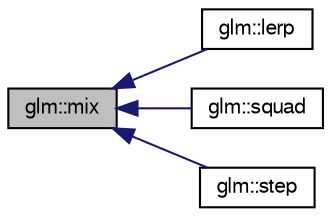 digraph G
{
  bgcolor="transparent";
  edge [fontname="FreeSans",fontsize=10,labelfontname="FreeSans",labelfontsize=10];
  node [fontname="FreeSans",fontsize=10,shape=record];
  rankdir=LR;
  Node1 [label="glm::mix",height=0.2,width=0.4,color="black", fillcolor="grey75", style="filled" fontcolor="black"];
  Node1 -> Node2 [dir=back,color="midnightblue",fontsize=10,style="solid"];
  Node2 [label="glm::lerp",height=0.2,width=0.4,color="black",URL="$group__gtx__compatibility.html#gaa6c29517f08a1b486b87e5da419af32",tooltip="Returns x * (1.0 - a) + y * a, i.e., the linear blend of x and y using the floating-point..."];
  Node1 -> Node3 [dir=back,color="midnightblue",fontsize=10,style="solid"];
  Node3 [label="glm::squad",height=0.2,width=0.4,color="black",URL="$group__gtx__quaternion.html#g8ed8845077927e9b8fc7bd74872c161a"];
  Node1 -> Node4 [dir=back,color="midnightblue",fontsize=10,style="solid"];
  Node4 [label="glm::step",height=0.2,width=0.4,color="black",URL="$group__core__func__common.html#gcc889b24788725c04a80e29f6cc62c1e"];
}
